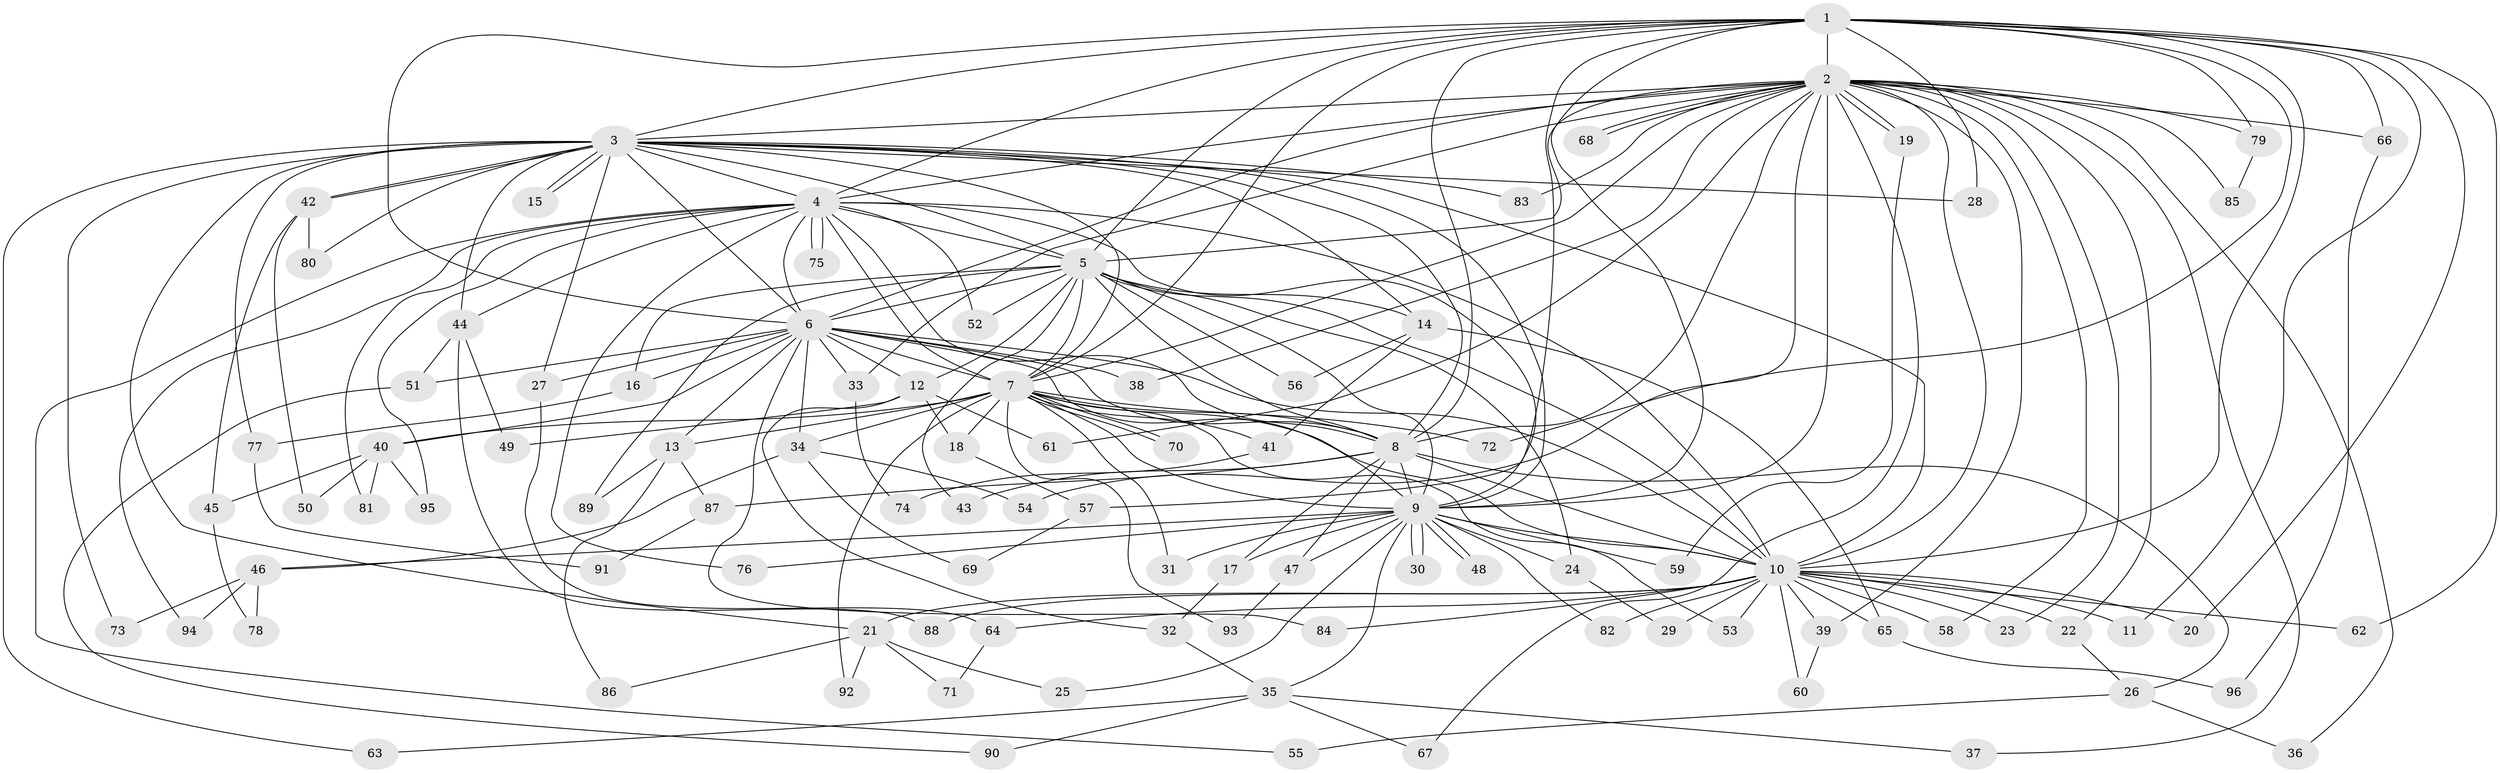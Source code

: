 // Generated by graph-tools (version 1.1) at 2025/25/03/09/25 03:25:44]
// undirected, 96 vertices, 217 edges
graph export_dot {
graph [start="1"]
  node [color=gray90,style=filled];
  1;
  2;
  3;
  4;
  5;
  6;
  7;
  8;
  9;
  10;
  11;
  12;
  13;
  14;
  15;
  16;
  17;
  18;
  19;
  20;
  21;
  22;
  23;
  24;
  25;
  26;
  27;
  28;
  29;
  30;
  31;
  32;
  33;
  34;
  35;
  36;
  37;
  38;
  39;
  40;
  41;
  42;
  43;
  44;
  45;
  46;
  47;
  48;
  49;
  50;
  51;
  52;
  53;
  54;
  55;
  56;
  57;
  58;
  59;
  60;
  61;
  62;
  63;
  64;
  65;
  66;
  67;
  68;
  69;
  70;
  71;
  72;
  73;
  74;
  75;
  76;
  77;
  78;
  79;
  80;
  81;
  82;
  83;
  84;
  85;
  86;
  87;
  88;
  89;
  90;
  91;
  92;
  93;
  94;
  95;
  96;
  1 -- 2;
  1 -- 3;
  1 -- 4;
  1 -- 5;
  1 -- 6;
  1 -- 7;
  1 -- 8;
  1 -- 9;
  1 -- 10;
  1 -- 11;
  1 -- 20;
  1 -- 28;
  1 -- 57;
  1 -- 62;
  1 -- 66;
  1 -- 72;
  1 -- 79;
  2 -- 3;
  2 -- 4;
  2 -- 5;
  2 -- 6;
  2 -- 7;
  2 -- 8;
  2 -- 9;
  2 -- 10;
  2 -- 19;
  2 -- 19;
  2 -- 22;
  2 -- 23;
  2 -- 33;
  2 -- 36;
  2 -- 37;
  2 -- 38;
  2 -- 39;
  2 -- 54;
  2 -- 58;
  2 -- 61;
  2 -- 66;
  2 -- 67;
  2 -- 68;
  2 -- 68;
  2 -- 79;
  2 -- 83;
  2 -- 85;
  3 -- 4;
  3 -- 5;
  3 -- 6;
  3 -- 7;
  3 -- 8;
  3 -- 9;
  3 -- 10;
  3 -- 14;
  3 -- 15;
  3 -- 15;
  3 -- 21;
  3 -- 27;
  3 -- 28;
  3 -- 42;
  3 -- 42;
  3 -- 44;
  3 -- 63;
  3 -- 73;
  3 -- 77;
  3 -- 80;
  3 -- 83;
  4 -- 5;
  4 -- 6;
  4 -- 7;
  4 -- 8;
  4 -- 9;
  4 -- 10;
  4 -- 44;
  4 -- 52;
  4 -- 55;
  4 -- 75;
  4 -- 75;
  4 -- 76;
  4 -- 81;
  4 -- 94;
  4 -- 95;
  5 -- 6;
  5 -- 7;
  5 -- 8;
  5 -- 9;
  5 -- 10;
  5 -- 12;
  5 -- 14;
  5 -- 16;
  5 -- 24;
  5 -- 43;
  5 -- 52;
  5 -- 56;
  5 -- 89;
  6 -- 7;
  6 -- 8;
  6 -- 9;
  6 -- 10;
  6 -- 12;
  6 -- 13;
  6 -- 16;
  6 -- 27;
  6 -- 33;
  6 -- 34;
  6 -- 38;
  6 -- 40;
  6 -- 51;
  6 -- 84;
  7 -- 8;
  7 -- 9;
  7 -- 10;
  7 -- 13;
  7 -- 18;
  7 -- 31;
  7 -- 34;
  7 -- 40;
  7 -- 41;
  7 -- 53;
  7 -- 70;
  7 -- 70;
  7 -- 72;
  7 -- 92;
  7 -- 93;
  8 -- 9;
  8 -- 10;
  8 -- 17;
  8 -- 26;
  8 -- 43;
  8 -- 47;
  8 -- 87;
  9 -- 10;
  9 -- 17;
  9 -- 24;
  9 -- 25;
  9 -- 30;
  9 -- 30;
  9 -- 31;
  9 -- 35;
  9 -- 46;
  9 -- 47;
  9 -- 48;
  9 -- 48;
  9 -- 59;
  9 -- 76;
  9 -- 82;
  10 -- 11;
  10 -- 20;
  10 -- 21;
  10 -- 22;
  10 -- 23;
  10 -- 29;
  10 -- 39;
  10 -- 53;
  10 -- 58;
  10 -- 60;
  10 -- 62;
  10 -- 64;
  10 -- 65;
  10 -- 82;
  10 -- 84;
  10 -- 88;
  12 -- 18;
  12 -- 32;
  12 -- 49;
  12 -- 61;
  13 -- 86;
  13 -- 87;
  13 -- 89;
  14 -- 41;
  14 -- 56;
  14 -- 65;
  16 -- 77;
  17 -- 32;
  18 -- 57;
  19 -- 59;
  21 -- 25;
  21 -- 71;
  21 -- 86;
  21 -- 92;
  22 -- 26;
  24 -- 29;
  26 -- 36;
  26 -- 55;
  27 -- 64;
  32 -- 35;
  33 -- 74;
  34 -- 46;
  34 -- 54;
  34 -- 69;
  35 -- 37;
  35 -- 63;
  35 -- 67;
  35 -- 90;
  39 -- 60;
  40 -- 45;
  40 -- 50;
  40 -- 81;
  40 -- 95;
  41 -- 74;
  42 -- 45;
  42 -- 50;
  42 -- 80;
  44 -- 49;
  44 -- 51;
  44 -- 88;
  45 -- 78;
  46 -- 73;
  46 -- 78;
  46 -- 94;
  47 -- 93;
  51 -- 90;
  57 -- 69;
  64 -- 71;
  65 -- 96;
  66 -- 96;
  77 -- 91;
  79 -- 85;
  87 -- 91;
}
